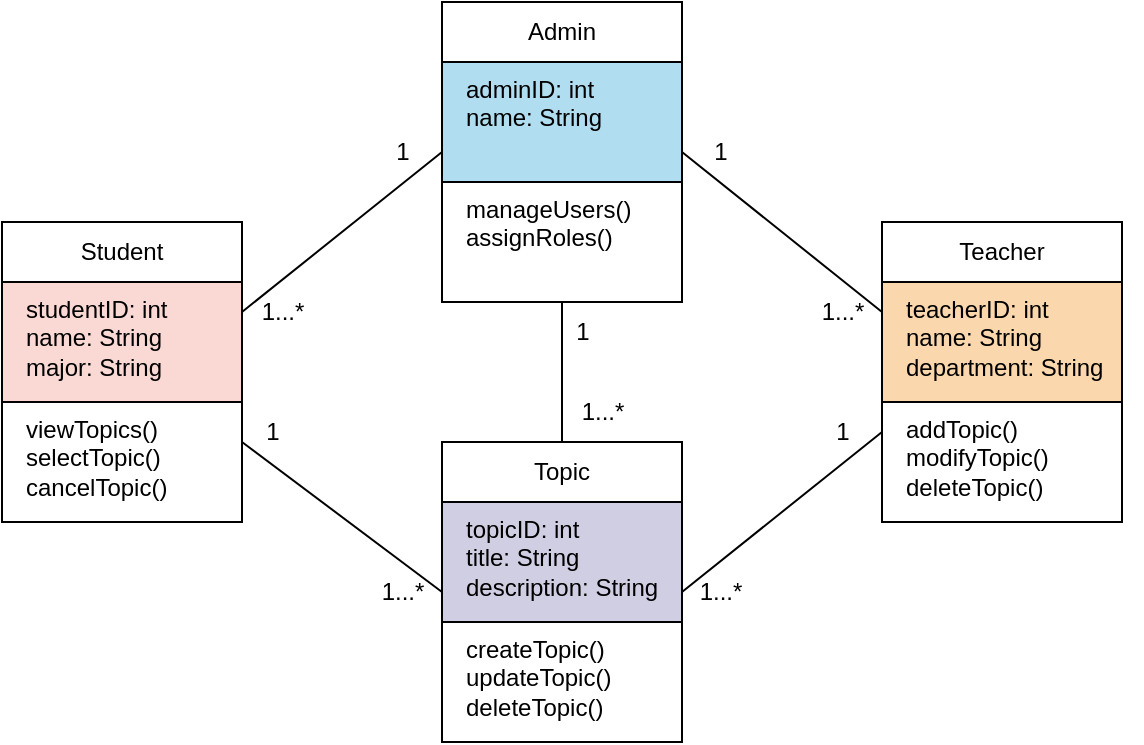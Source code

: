 <mxfile>
    <diagram id="pl1yXK6C-PCX7Kl-t_we" name="Teacher Class">
        <mxGraphModel dx="784" dy="552" grid="1" gridSize="10" guides="1" tooltips="1" connect="1" arrows="1" fold="1" page="1" pageScale="1" pageWidth="827" pageHeight="1169" background="none" math="0" shadow="0">
            <root>
                <mxCell id="0"/>
                <mxCell id="1" parent="0"/>
                <mxCell id="23" value="" style="group" vertex="1" connectable="0" parent="1">
                    <mxGeometry x="500" y="200" width="130" height="150" as="geometry"/>
                </mxCell>
                <mxCell id="13" value="" style="rounded=0;whiteSpace=wrap;html=1;" vertex="1" parent="23">
                    <mxGeometry y="90" width="120" height="60" as="geometry"/>
                </mxCell>
                <mxCell id="2" value="" style="rounded=0;whiteSpace=wrap;html=1;fillColor=#fad7ac;strokeColor=default;" vertex="1" parent="23">
                    <mxGeometry y="30" width="120" height="60" as="geometry"/>
                </mxCell>
                <mxCell id="3" value="teacherID: int&lt;br&gt;name: String&lt;br&gt;department: String" style="text;whiteSpace=wrap;html=1;" vertex="1" parent="23">
                    <mxGeometry x="10" y="30" width="120" height="50" as="geometry"/>
                </mxCell>
                <mxCell id="4" value="addTopic()&lt;br&gt;modifyTopic()&lt;br&gt;deleteTopic()" style="text;whiteSpace=wrap;html=1;" vertex="1" parent="23">
                    <mxGeometry x="10" y="90" width="120" height="40" as="geometry"/>
                </mxCell>
                <mxCell id="12" value="Teacher" style="rounded=0;whiteSpace=wrap;html=1;" vertex="1" parent="23">
                    <mxGeometry width="120" height="30" as="geometry"/>
                </mxCell>
                <mxCell id="27" value="" style="group" vertex="1" connectable="0" parent="1">
                    <mxGeometry x="280" y="90" width="130" height="180" as="geometry"/>
                </mxCell>
                <mxCell id="8" value="Admin" style="rounded=0;whiteSpace=wrap;html=1;" vertex="1" parent="27">
                    <mxGeometry width="120" height="30" as="geometry"/>
                </mxCell>
                <mxCell id="16" value="" style="rounded=0;whiteSpace=wrap;html=1;fillColor=#b1ddf0;strokeColor=default;" vertex="1" parent="27">
                    <mxGeometry y="30" width="120" height="60" as="geometry"/>
                </mxCell>
                <mxCell id="17" value="" style="rounded=0;whiteSpace=wrap;html=1;" vertex="1" parent="27">
                    <mxGeometry y="90" width="120" height="60" as="geometry"/>
                </mxCell>
                <mxCell id="9" value="adminID: int&lt;br&gt;name: String" style="text;whiteSpace=wrap;html=1;" vertex="1" parent="27">
                    <mxGeometry x="10" y="30" width="105" height="50" as="geometry"/>
                </mxCell>
                <mxCell id="10" value="manageUsers()&lt;br&gt;assignRoles()" style="text;whiteSpace=wrap;html=1;" vertex="1" parent="27">
                    <mxGeometry x="10" y="90" width="110" height="50" as="geometry"/>
                </mxCell>
                <mxCell id="35" value="1" style="text;html=1;align=center;verticalAlign=middle;resizable=0;points=[];autosize=1;strokeColor=none;fillColor=none;" vertex="1" parent="27">
                    <mxGeometry x="55" y="150" width="30" height="30" as="geometry"/>
                </mxCell>
                <mxCell id="28" value="" style="group" vertex="1" connectable="0" parent="1">
                    <mxGeometry x="280" y="310" width="120" height="150" as="geometry"/>
                </mxCell>
                <mxCell id="18" value="Topic" style="rounded=0;whiteSpace=wrap;html=1;" vertex="1" parent="28">
                    <mxGeometry width="120" height="30" as="geometry"/>
                </mxCell>
                <mxCell id="21" value="" style="rounded=0;whiteSpace=wrap;html=1;fillColor=#d0cee2;strokeColor=default;" vertex="1" parent="28">
                    <mxGeometry y="30" width="120" height="60" as="geometry"/>
                </mxCell>
                <mxCell id="22" value="" style="rounded=0;whiteSpace=wrap;html=1;" vertex="1" parent="28">
                    <mxGeometry y="90" width="120" height="60" as="geometry"/>
                </mxCell>
                <mxCell id="19" value="topicID: int&lt;br&gt;title: String&lt;br&gt;description: String" style="text;whiteSpace=wrap;html=1;" vertex="1" parent="28">
                    <mxGeometry x="10" y="30" width="110" height="90" as="geometry"/>
                </mxCell>
                <mxCell id="20" value="createTopic()&lt;br&gt;updateTopic()&lt;br&gt;deleteTopic()" style="text;whiteSpace=wrap;html=1;" vertex="1" parent="28">
                    <mxGeometry x="10" y="90" width="110" height="40" as="geometry"/>
                </mxCell>
                <mxCell id="29" value="" style="group" vertex="1" connectable="0" parent="1">
                    <mxGeometry x="60" y="200" width="120" height="150" as="geometry"/>
                </mxCell>
                <mxCell id="5" value="Student" style="rounded=0;whiteSpace=wrap;html=1;" vertex="1" parent="29">
                    <mxGeometry width="120" height="30" as="geometry"/>
                </mxCell>
                <mxCell id="14" value="" style="rounded=0;whiteSpace=wrap;html=1;fillColor=#fad9d5;strokeColor=default;" vertex="1" parent="29">
                    <mxGeometry y="30" width="120" height="60" as="geometry"/>
                </mxCell>
                <mxCell id="15" value="" style="rounded=0;whiteSpace=wrap;html=1;" vertex="1" parent="29">
                    <mxGeometry y="90" width="120" height="60" as="geometry"/>
                </mxCell>
                <mxCell id="6" value="studentID: int&lt;br&gt;name: String&lt;br&gt;major: String" style="text;whiteSpace=wrap;html=1;" vertex="1" parent="29">
                    <mxGeometry x="10" y="30" width="100" height="90" as="geometry"/>
                </mxCell>
                <mxCell id="7" value="viewTopics()&lt;br&gt;selectTopic()&lt;br&gt;cancelTopic()" style="text;whiteSpace=wrap;html=1;" vertex="1" parent="29">
                    <mxGeometry x="10" y="90" width="110" height="40" as="geometry"/>
                </mxCell>
                <mxCell id="31" value="" style="endArrow=none;html=1;entryX=0;entryY=0.75;entryDx=0;entryDy=0;exitX=1;exitY=0.25;exitDx=0;exitDy=0;" edge="1" parent="1" source="14" target="16">
                    <mxGeometry width="50" height="50" relative="1" as="geometry">
                        <mxPoint x="200" y="300" as="sourcePoint"/>
                        <mxPoint x="250" y="250" as="targetPoint"/>
                    </mxGeometry>
                </mxCell>
                <mxCell id="32" value="" style="endArrow=none;html=1;entryX=0.5;entryY=1;entryDx=0;entryDy=0;exitX=0.5;exitY=0;exitDx=0;exitDy=0;" edge="1" parent="1" source="18" target="17">
                    <mxGeometry width="50" height="50" relative="1" as="geometry">
                        <mxPoint x="310" y="320" as="sourcePoint"/>
                        <mxPoint x="360" y="270" as="targetPoint"/>
                    </mxGeometry>
                </mxCell>
                <mxCell id="33" value="" style="endArrow=none;html=1;exitX=0;exitY=0.25;exitDx=0;exitDy=0;entryX=1;entryY=0.75;entryDx=0;entryDy=0;" edge="1" parent="1" source="2" target="16">
                    <mxGeometry width="50" height="50" relative="1" as="geometry">
                        <mxPoint x="550" y="270" as="sourcePoint"/>
                        <mxPoint x="440" y="160" as="targetPoint"/>
                    </mxGeometry>
                </mxCell>
                <mxCell id="34" value="1" style="text;html=1;align=center;verticalAlign=middle;resizable=0;points=[];autosize=1;strokeColor=none;fillColor=none;" vertex="1" parent="1">
                    <mxGeometry x="404" y="150" width="30" height="30" as="geometry"/>
                </mxCell>
                <mxCell id="36" value="1" style="text;html=1;align=center;verticalAlign=middle;resizable=0;points=[];autosize=1;strokeColor=none;fillColor=none;" vertex="1" parent="1">
                    <mxGeometry x="245" y="150" width="30" height="30" as="geometry"/>
                </mxCell>
                <mxCell id="37" value="1...*" style="text;html=1;align=center;verticalAlign=middle;resizable=0;points=[];autosize=1;strokeColor=none;fillColor=none;" vertex="1" parent="1">
                    <mxGeometry x="460" y="230" width="40" height="30" as="geometry"/>
                </mxCell>
                <mxCell id="38" value="1...*" style="text;html=1;align=center;verticalAlign=middle;resizable=0;points=[];autosize=1;strokeColor=none;fillColor=none;" vertex="1" parent="1">
                    <mxGeometry x="340" y="280" width="40" height="30" as="geometry"/>
                </mxCell>
                <mxCell id="39" value="1...*" style="text;html=1;align=center;verticalAlign=middle;resizable=0;points=[];autosize=1;strokeColor=none;fillColor=none;" vertex="1" parent="1">
                    <mxGeometry x="180" y="230" width="40" height="30" as="geometry"/>
                </mxCell>
                <mxCell id="41" value="" style="endArrow=none;html=1;entryX=0;entryY=0.25;entryDx=0;entryDy=0;exitX=1;exitY=0.5;exitDx=0;exitDy=0;" edge="1" parent="1" source="19" target="13">
                    <mxGeometry width="50" height="50" relative="1" as="geometry">
                        <mxPoint x="410" y="440" as="sourcePoint"/>
                        <mxPoint x="460" y="390" as="targetPoint"/>
                    </mxGeometry>
                </mxCell>
                <mxCell id="42" value="" style="endArrow=none;html=1;entryX=0;entryY=0.75;entryDx=0;entryDy=0;exitX=1;exitY=0.5;exitDx=0;exitDy=0;" edge="1" parent="1" source="7" target="21">
                    <mxGeometry width="50" height="50" relative="1" as="geometry">
                        <mxPoint x="200" y="440" as="sourcePoint"/>
                        <mxPoint x="250" y="390" as="targetPoint"/>
                    </mxGeometry>
                </mxCell>
                <mxCell id="43" value="1...*" style="text;html=1;align=center;verticalAlign=middle;resizable=0;points=[];autosize=1;strokeColor=none;fillColor=none;" vertex="1" parent="1">
                    <mxGeometry x="399" y="370" width="40" height="30" as="geometry"/>
                </mxCell>
                <mxCell id="44" value="1" style="text;html=1;align=center;verticalAlign=middle;resizable=0;points=[];autosize=1;strokeColor=none;fillColor=none;" vertex="1" parent="1">
                    <mxGeometry x="465" y="290" width="30" height="30" as="geometry"/>
                </mxCell>
                <mxCell id="45" value="1...*" style="text;html=1;align=center;verticalAlign=middle;resizable=0;points=[];autosize=1;strokeColor=none;fillColor=none;" vertex="1" parent="1">
                    <mxGeometry x="240" y="370" width="40" height="30" as="geometry"/>
                </mxCell>
                <mxCell id="47" value="1" style="text;html=1;align=center;verticalAlign=middle;resizable=0;points=[];autosize=1;strokeColor=none;fillColor=none;" vertex="1" parent="1">
                    <mxGeometry x="180" y="290" width="30" height="30" as="geometry"/>
                </mxCell>
            </root>
        </mxGraphModel>
    </diagram>
</mxfile>